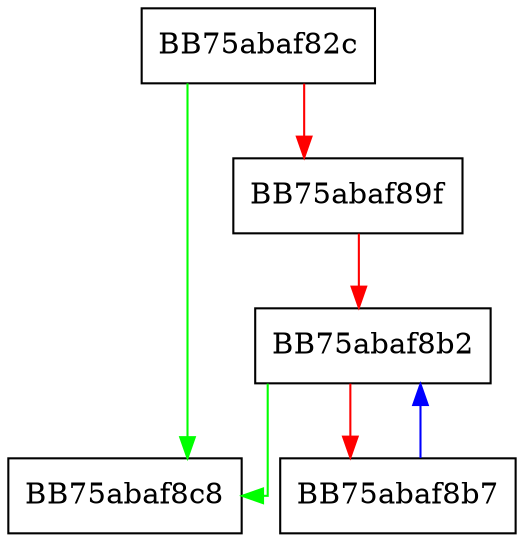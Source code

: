 digraph GetAllAttributes {
  node [shape="box"];
  graph [splines=ortho];
  BB75abaf82c -> BB75abaf8c8 [color="green"];
  BB75abaf82c -> BB75abaf89f [color="red"];
  BB75abaf89f -> BB75abaf8b2 [color="red"];
  BB75abaf8b2 -> BB75abaf8c8 [color="green"];
  BB75abaf8b2 -> BB75abaf8b7 [color="red"];
  BB75abaf8b7 -> BB75abaf8b2 [color="blue"];
}